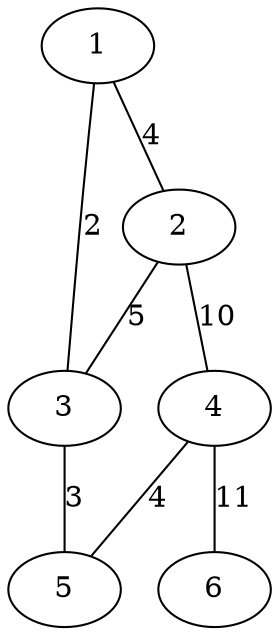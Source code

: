 // Visualization for the graph contained in logistics1.dzn
//int[] from = {1,1,2, 2,3,4, 4};
//int[] to =   {2,3,3, 4,5,5, 6};
//int[] cost = {4,2,5,10,3,4,11};

graph ex1b {
	//node [ shape = circle ];
	1 -- 2 [label="4"];
	1 -- 3 [label="2"];
	2 -- 3 [label="5"];
	2 -- 4 [label="10"];
	3 -- 5 [label="3"];
	4 -- 5 [label="4"];
	4 -- 6 [label="11"];
}

